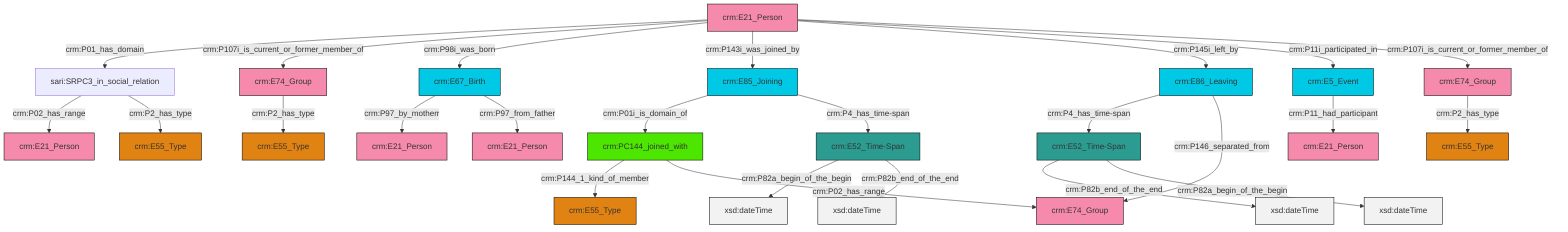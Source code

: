 graph TD
classDef Literal fill:#f2f2f2,stroke:#000000;
classDef CRM_Entity fill:#FFFFFF,stroke:#000000;
classDef Temporal_Entity fill:#00C9E6, stroke:#000000;
classDef Type fill:#E18312, stroke:#000000;
classDef Time-Span fill:#2C9C91, stroke:#000000;
classDef Appellation fill:#FFEB7F, stroke:#000000;
classDef Place fill:#008836, stroke:#000000;
classDef Persistent_Item fill:#B266B2, stroke:#000000;
classDef Conceptual_Object fill:#FFD700, stroke:#000000;
classDef Physical_Thing fill:#D2B48C, stroke:#000000;
classDef Actor fill:#f58aad, stroke:#000000;
classDef PC_Classes fill:#4ce600, stroke:#000000;
classDef Multi fill:#cccccc,stroke:#000000;

8["crm:E52_Time-Span"]:::Time-Span -->|crm:P82a_begin_of_the_begin| 9[xsd:dateTime]:::Literal
0["crm:E85_Joining"]:::Temporal_Entity -->|crm:P01i_is_domain_of| 10["crm:PC144_joined_with"]:::PC_Classes
11["crm:E67_Birth"]:::Temporal_Entity -->|crm:P97_by_motherr| 12["crm:E21_Person"]:::Actor
11["crm:E67_Birth"]:::Temporal_Entity -->|crm:P97_from_father| 13["crm:E21_Person"]:::Actor
18["crm:E21_Person"]:::Actor -->|crm:P01_has_domain| 16["sari:SRPC3_in_social_relation"]:::Default
20["crm:E74_Group"]:::Actor -->|crm:P2_has_type| 21["crm:E55_Type"]:::Type
18["crm:E21_Person"]:::Actor -->|crm:P107i_is_current_or_former_member_of| 2["crm:E74_Group"]:::Actor
22["crm:E86_Leaving"]:::Temporal_Entity -->|crm:P4_has_time-span| 23["crm:E52_Time-Span"]:::Time-Span
8["crm:E52_Time-Span"]:::Time-Span -->|crm:P82b_end_of_the_end| 26[xsd:dateTime]:::Literal
2["crm:E74_Group"]:::Actor -->|crm:P2_has_type| 4["crm:E55_Type"]:::Type
23["crm:E52_Time-Span"]:::Time-Span -->|crm:P82b_end_of_the_end| 27[xsd:dateTime]:::Literal
22["crm:E86_Leaving"]:::Temporal_Entity -->|crm:P146_separated_from| 32["crm:E74_Group"]:::Actor
10["crm:PC144_joined_with"]:::PC_Classes -->|crm:P144_1_kind_of_member| 35["crm:E55_Type"]:::Type
16["sari:SRPC3_in_social_relation"]:::Default -->|crm:P02_has_range| 28["crm:E21_Person"]:::Actor
18["crm:E21_Person"]:::Actor -->|crm:P98i_was_born| 11["crm:E67_Birth"]:::Temporal_Entity
16["sari:SRPC3_in_social_relation"]:::Default -->|crm:P2_has_type| 14["crm:E55_Type"]:::Type
23["crm:E52_Time-Span"]:::Time-Span -->|crm:P82a_begin_of_the_begin| 40[xsd:dateTime]:::Literal
0["crm:E85_Joining"]:::Temporal_Entity -->|crm:P4_has_time-span| 8["crm:E52_Time-Span"]:::Time-Span
18["crm:E21_Person"]:::Actor -->|crm:P143i_was_joined_by| 0["crm:E85_Joining"]:::Temporal_Entity
10["crm:PC144_joined_with"]:::PC_Classes -->|crm:P02_has_range| 32["crm:E74_Group"]:::Actor
18["crm:E21_Person"]:::Actor -->|crm:P145i_left_by| 22["crm:E86_Leaving"]:::Temporal_Entity
6["crm:E5_Event"]:::Temporal_Entity -->|crm:P11_had_participant| 42["crm:E21_Person"]:::Actor
18["crm:E21_Person"]:::Actor -->|crm:P11i_participated_in| 6["crm:E5_Event"]:::Temporal_Entity
18["crm:E21_Person"]:::Actor -->|crm:P107i_is_current_or_former_member_of| 20["crm:E74_Group"]:::Actor